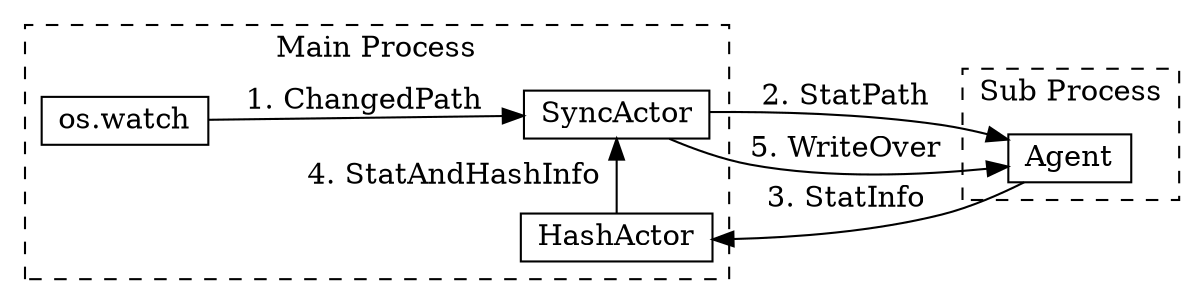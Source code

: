 digraph G {
  rankdir=LR;
  node [shape=box width=0 height=0]
  subgraph cluster_0 {
    style="dashed"
    label = "Main Process";
    "os.watch"
    {rank=same
    "SyncActor"
    "HashActor"
    }
  }
  subgraph cluster_1 {
    style="dashed"
    label = "Sub Process";
    "Agent"
  }
  "os.watch" -> "SyncActor" [label="1. ChangedPath"]
  "SyncActor" -> "Agent" [label="2. StatPath"]
  "Agent" -> "HashActor" [label="3. StatInfo"]
  "HashActor" -> "SyncActor" [label="4. StatAndHashInfo                              "]
  "SyncActor" -> "Agent" [label="5. WriteOver"]
}
